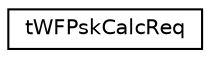 digraph "Graphical Class Hierarchy"
{
  edge [fontname="Helvetica",fontsize="10",labelfontname="Helvetica",labelfontsize="10"];
  node [fontname="Helvetica",fontsize="10",shape=record];
  rankdir="LR";
  Node1 [label="tWFPskCalcReq",height=0.2,width=0.4,color="black", fillcolor="white", style="filled",URL="$structt_w_f_psk_calc_req.html"];
}
